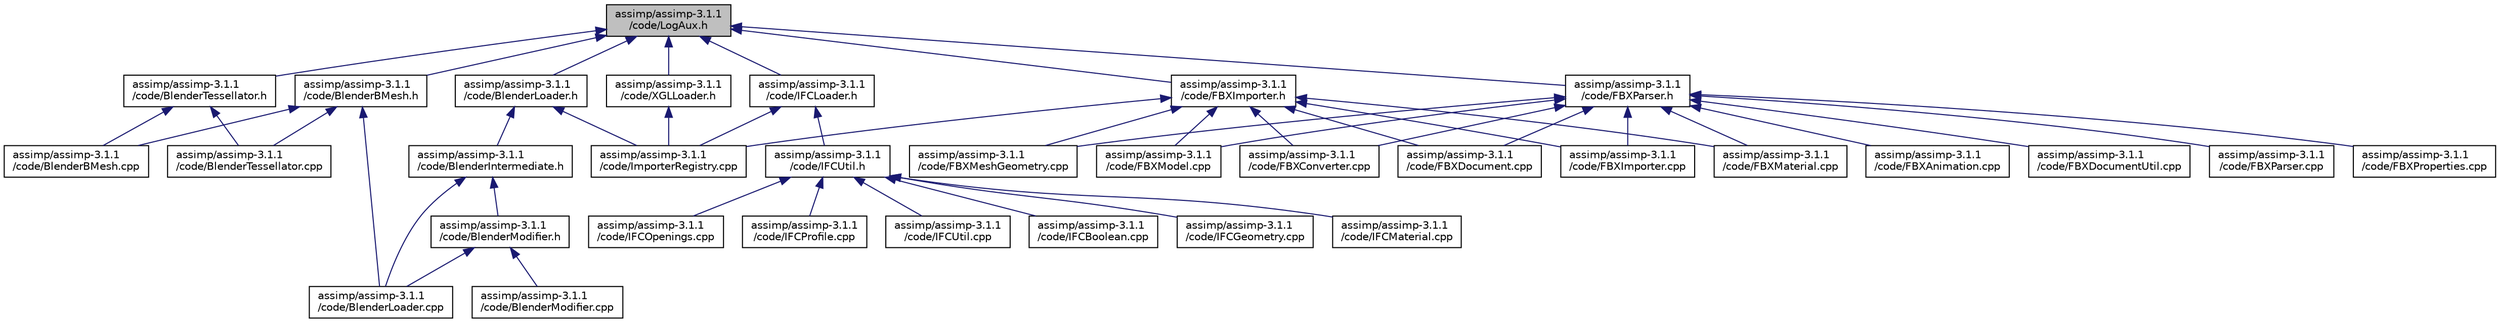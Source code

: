 digraph "assimp/assimp-3.1.1/code/LogAux.h"
{
  edge [fontname="Helvetica",fontsize="10",labelfontname="Helvetica",labelfontsize="10"];
  node [fontname="Helvetica",fontsize="10",shape=record];
  Node1 [label="assimp/assimp-3.1.1\l/code/LogAux.h",height=0.2,width=0.4,color="black", fillcolor="grey75", style="filled", fontcolor="black"];
  Node1 -> Node2 [dir="back",color="midnightblue",fontsize="10",style="solid"];
  Node2 [label="assimp/assimp-3.1.1\l/code/BlenderBMesh.h",height=0.2,width=0.4,color="black", fillcolor="white", style="filled",URL="$_blender_b_mesh_8h.html",tooltip="Conversion of Blender&#39;s new BMesh stuff. "];
  Node2 -> Node3 [dir="back",color="midnightblue",fontsize="10",style="solid"];
  Node3 [label="assimp/assimp-3.1.1\l/code/BlenderBMesh.cpp",height=0.2,width=0.4,color="black", fillcolor="white", style="filled",URL="$_blender_b_mesh_8cpp.html",tooltip="Conversion of Blender&#39;s new BMesh stuff. "];
  Node2 -> Node4 [dir="back",color="midnightblue",fontsize="10",style="solid"];
  Node4 [label="assimp/assimp-3.1.1\l/code/BlenderLoader.cpp",height=0.2,width=0.4,color="black", fillcolor="white", style="filled",URL="$_blender_loader_8cpp.html",tooltip="Implementation of the Blender3D importer class. "];
  Node2 -> Node5 [dir="back",color="midnightblue",fontsize="10",style="solid"];
  Node5 [label="assimp/assimp-3.1.1\l/code/BlenderTessellator.cpp",height=0.2,width=0.4,color="black", fillcolor="white", style="filled",URL="$_blender_tessellator_8cpp.html",tooltip="A simple tessellation wrapper. "];
  Node1 -> Node6 [dir="back",color="midnightblue",fontsize="10",style="solid"];
  Node6 [label="assimp/assimp-3.1.1\l/code/BlenderTessellator.h",height=0.2,width=0.4,color="black", fillcolor="white", style="filled",URL="$_blender_tessellator_8h.html",tooltip="A simple tessellation wrapper. "];
  Node6 -> Node3 [dir="back",color="midnightblue",fontsize="10",style="solid"];
  Node6 -> Node5 [dir="back",color="midnightblue",fontsize="10",style="solid"];
  Node1 -> Node7 [dir="back",color="midnightblue",fontsize="10",style="solid"];
  Node7 [label="assimp/assimp-3.1.1\l/code/BlenderLoader.h",height=0.2,width=0.4,color="black", fillcolor="white", style="filled",URL="$_blender_loader_8h.html",tooltip="Declaration of the Blender 3D (*.blend) importer class. "];
  Node7 -> Node8 [dir="back",color="midnightblue",fontsize="10",style="solid"];
  Node8 [label="assimp/assimp-3.1.1\l/code/BlenderIntermediate.h",height=0.2,width=0.4,color="black", fillcolor="white", style="filled",URL="$_blender_intermediate_8h.html",tooltip="Internal utility structures for the BlenderLoader. It also serves as master include file for the whol..."];
  Node8 -> Node4 [dir="back",color="midnightblue",fontsize="10",style="solid"];
  Node8 -> Node9 [dir="back",color="midnightblue",fontsize="10",style="solid"];
  Node9 [label="assimp/assimp-3.1.1\l/code/BlenderModifier.h",height=0.2,width=0.4,color="black", fillcolor="white", style="filled",URL="$_blender_modifier_8h.html",tooltip="Declare dedicated helper classes to simulate some blender modifiers (i.e. mirror) ..."];
  Node9 -> Node4 [dir="back",color="midnightblue",fontsize="10",style="solid"];
  Node9 -> Node10 [dir="back",color="midnightblue",fontsize="10",style="solid"];
  Node10 [label="assimp/assimp-3.1.1\l/code/BlenderModifier.cpp",height=0.2,width=0.4,color="black", fillcolor="white", style="filled",URL="$_blender_modifier_8cpp.html",tooltip="Implementation of some blender modifiers (i.e subdivision, mirror). "];
  Node7 -> Node11 [dir="back",color="midnightblue",fontsize="10",style="solid"];
  Node11 [label="assimp/assimp-3.1.1\l/code/ImporterRegistry.cpp",height=0.2,width=0.4,color="black", fillcolor="white", style="filled",URL="$_importer_registry_8cpp.html"];
  Node1 -> Node12 [dir="back",color="midnightblue",fontsize="10",style="solid"];
  Node12 [label="assimp/assimp-3.1.1\l/code/FBXParser.h",height=0.2,width=0.4,color="black", fillcolor="white", style="filled",URL="$_f_b_x_parser_8h.html",tooltip="FBX parsing code. "];
  Node12 -> Node13 [dir="back",color="midnightblue",fontsize="10",style="solid"];
  Node13 [label="assimp/assimp-3.1.1\l/code/FBXAnimation.cpp",height=0.2,width=0.4,color="black", fillcolor="white", style="filled",URL="$_f_b_x_animation_8cpp.html",tooltip="Assimp::FBX::AnimationCurve, Assimp::FBX::AnimationCurveNode, Assimp::FBX::AnimationLayer, Assimp::FBX::AnimationStack. "];
  Node12 -> Node14 [dir="back",color="midnightblue",fontsize="10",style="solid"];
  Node14 [label="assimp/assimp-3.1.1\l/code/FBXConverter.cpp",height=0.2,width=0.4,color="black", fillcolor="white", style="filled",URL="$_f_b_x_converter_8cpp.html",tooltip="Implementation of the FBX DOM -> aiScene converter. "];
  Node12 -> Node15 [dir="back",color="midnightblue",fontsize="10",style="solid"];
  Node15 [label="assimp/assimp-3.1.1\l/code/FBXDocument.cpp",height=0.2,width=0.4,color="black", fillcolor="white", style="filled",URL="$_f_b_x_document_8cpp.html",tooltip="Implementation of the FBX DOM classes. "];
  Node12 -> Node16 [dir="back",color="midnightblue",fontsize="10",style="solid"];
  Node16 [label="assimp/assimp-3.1.1\l/code/FBXDocumentUtil.cpp",height=0.2,width=0.4,color="black", fillcolor="white", style="filled",URL="$_f_b_x_document_util_8cpp.html",tooltip="Implementation of the FBX DOM utility functions declared in FBXDocumentUtil.h. "];
  Node12 -> Node17 [dir="back",color="midnightblue",fontsize="10",style="solid"];
  Node17 [label="assimp/assimp-3.1.1\l/code/FBXImporter.cpp",height=0.2,width=0.4,color="black", fillcolor="white", style="filled",URL="$_f_b_x_importer_8cpp.html",tooltip="Implementation of the FBX importer. "];
  Node12 -> Node18 [dir="back",color="midnightblue",fontsize="10",style="solid"];
  Node18 [label="assimp/assimp-3.1.1\l/code/FBXMaterial.cpp",height=0.2,width=0.4,color="black", fillcolor="white", style="filled",URL="$_f_b_x_material_8cpp.html",tooltip="Assimp::FBX::Material and Assimp::FBX::Texture implementation. "];
  Node12 -> Node19 [dir="back",color="midnightblue",fontsize="10",style="solid"];
  Node19 [label="assimp/assimp-3.1.1\l/code/FBXMeshGeometry.cpp",height=0.2,width=0.4,color="black", fillcolor="white", style="filled",URL="$_f_b_x_mesh_geometry_8cpp.html",tooltip="Assimp::FBX::MeshGeometry implementation. "];
  Node12 -> Node20 [dir="back",color="midnightblue",fontsize="10",style="solid"];
  Node20 [label="assimp/assimp-3.1.1\l/code/FBXModel.cpp",height=0.2,width=0.4,color="black", fillcolor="white", style="filled",URL="$_f_b_x_model_8cpp.html",tooltip="Assimp::FBX::Model implementation. "];
  Node12 -> Node21 [dir="back",color="midnightblue",fontsize="10",style="solid"];
  Node21 [label="assimp/assimp-3.1.1\l/code/FBXParser.cpp",height=0.2,width=0.4,color="black", fillcolor="white", style="filled",URL="$_f_b_x_parser_8cpp.html",tooltip="Implementation of the FBX parser and the rudimentary DOM that we use. "];
  Node12 -> Node22 [dir="back",color="midnightblue",fontsize="10",style="solid"];
  Node22 [label="assimp/assimp-3.1.1\l/code/FBXProperties.cpp",height=0.2,width=0.4,color="black", fillcolor="white", style="filled",URL="$_f_b_x_properties_8cpp.html",tooltip="Implementation of the FBX dynamic properties system. "];
  Node1 -> Node23 [dir="back",color="midnightblue",fontsize="10",style="solid"];
  Node23 [label="assimp/assimp-3.1.1\l/code/FBXImporter.h",height=0.2,width=0.4,color="black", fillcolor="white", style="filled",URL="$_f_b_x_importer_8h.html",tooltip="Declaration of the FBX main importer class. "];
  Node23 -> Node14 [dir="back",color="midnightblue",fontsize="10",style="solid"];
  Node23 -> Node15 [dir="back",color="midnightblue",fontsize="10",style="solid"];
  Node23 -> Node17 [dir="back",color="midnightblue",fontsize="10",style="solid"];
  Node23 -> Node18 [dir="back",color="midnightblue",fontsize="10",style="solid"];
  Node23 -> Node19 [dir="back",color="midnightblue",fontsize="10",style="solid"];
  Node23 -> Node20 [dir="back",color="midnightblue",fontsize="10",style="solid"];
  Node23 -> Node11 [dir="back",color="midnightblue",fontsize="10",style="solid"];
  Node1 -> Node24 [dir="back",color="midnightblue",fontsize="10",style="solid"];
  Node24 [label="assimp/assimp-3.1.1\l/code/IFCLoader.h",height=0.2,width=0.4,color="black", fillcolor="white", style="filled",URL="$_i_f_c_loader_8h_source.html"];
  Node24 -> Node25 [dir="back",color="midnightblue",fontsize="10",style="solid"];
  Node25 [label="assimp/assimp-3.1.1\l/code/IFCUtil.h",height=0.2,width=0.4,color="black", fillcolor="white", style="filled",URL="$_i_f_c_util_8h_source.html"];
  Node25 -> Node26 [dir="back",color="midnightblue",fontsize="10",style="solid"];
  Node26 [label="assimp/assimp-3.1.1\l/code/IFCBoolean.cpp",height=0.2,width=0.4,color="black", fillcolor="white", style="filled",URL="$_i_f_c_boolean_8cpp.html",tooltip="Implements a subset of Ifc boolean operations. "];
  Node25 -> Node27 [dir="back",color="midnightblue",fontsize="10",style="solid"];
  Node27 [label="assimp/assimp-3.1.1\l/code/IFCGeometry.cpp",height=0.2,width=0.4,color="black", fillcolor="white", style="filled",URL="$_i_f_c_geometry_8cpp.html",tooltip="Geometry conversion and synthesis for IFC. "];
  Node25 -> Node28 [dir="back",color="midnightblue",fontsize="10",style="solid"];
  Node28 [label="assimp/assimp-3.1.1\l/code/IFCMaterial.cpp",height=0.2,width=0.4,color="black", fillcolor="white", style="filled",URL="$_i_f_c_material_8cpp.html",tooltip="Implementation of conversion routines to convert IFC materials to aiMaterial. "];
  Node25 -> Node29 [dir="back",color="midnightblue",fontsize="10",style="solid"];
  Node29 [label="assimp/assimp-3.1.1\l/code/IFCOpenings.cpp",height=0.2,width=0.4,color="black", fillcolor="white", style="filled",URL="$_i_f_c_openings_8cpp.html",tooltip="Implements a subset of Ifc CSG operations for pouring holes for windows and doors into walls..."];
  Node25 -> Node30 [dir="back",color="midnightblue",fontsize="10",style="solid"];
  Node30 [label="assimp/assimp-3.1.1\l/code/IFCProfile.cpp",height=0.2,width=0.4,color="black", fillcolor="white", style="filled",URL="$_i_f_c_profile_8cpp.html",tooltip="Read profile and curves entities from IFC files. "];
  Node25 -> Node31 [dir="back",color="midnightblue",fontsize="10",style="solid"];
  Node31 [label="assimp/assimp-3.1.1\l/code/IFCUtil.cpp",height=0.2,width=0.4,color="black", fillcolor="white", style="filled",URL="$_i_f_c_util_8cpp.html",tooltip="Implementation of conversion routines for some common Ifc helper entities. "];
  Node24 -> Node11 [dir="back",color="midnightblue",fontsize="10",style="solid"];
  Node1 -> Node32 [dir="back",color="midnightblue",fontsize="10",style="solid"];
  Node32 [label="assimp/assimp-3.1.1\l/code/XGLLoader.h",height=0.2,width=0.4,color="black", fillcolor="white", style="filled",URL="$_x_g_l_loader_8h.html",tooltip="Declaration of the .xgl/.zgl. "];
  Node32 -> Node11 [dir="back",color="midnightblue",fontsize="10",style="solid"];
}
